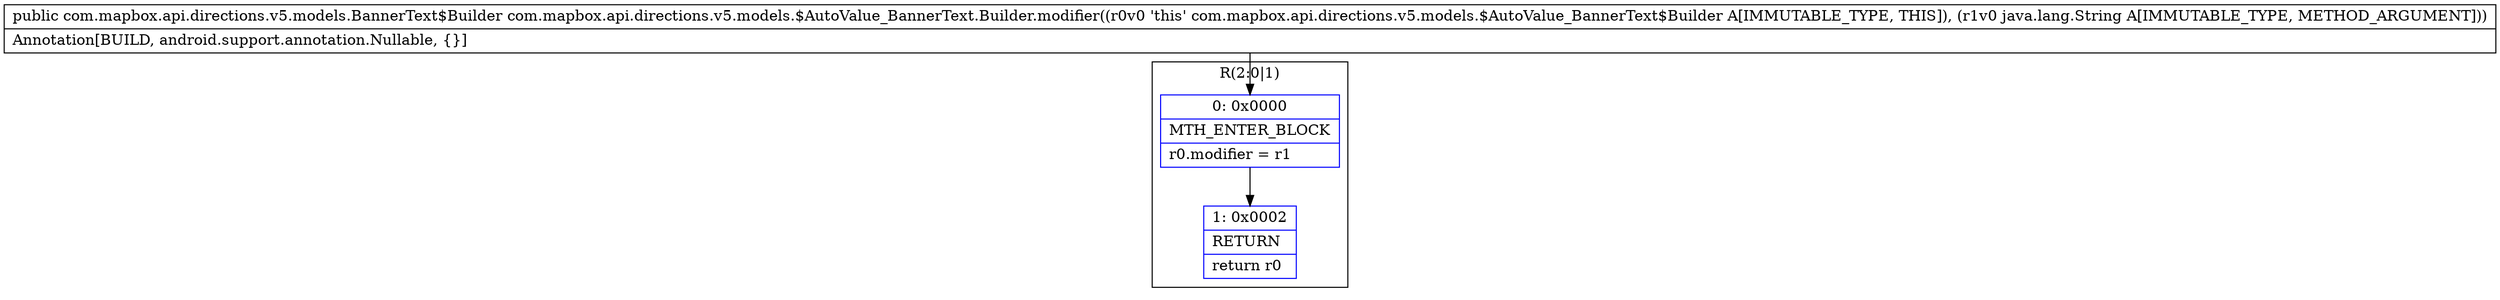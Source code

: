 digraph "CFG forcom.mapbox.api.directions.v5.models.$AutoValue_BannerText.Builder.modifier(Ljava\/lang\/String;)Lcom\/mapbox\/api\/directions\/v5\/models\/BannerText$Builder;" {
subgraph cluster_Region_240198240 {
label = "R(2:0|1)";
node [shape=record,color=blue];
Node_0 [shape=record,label="{0\:\ 0x0000|MTH_ENTER_BLOCK\l|r0.modifier = r1\l}"];
Node_1 [shape=record,label="{1\:\ 0x0002|RETURN\l|return r0\l}"];
}
MethodNode[shape=record,label="{public com.mapbox.api.directions.v5.models.BannerText$Builder com.mapbox.api.directions.v5.models.$AutoValue_BannerText.Builder.modifier((r0v0 'this' com.mapbox.api.directions.v5.models.$AutoValue_BannerText$Builder A[IMMUTABLE_TYPE, THIS]), (r1v0 java.lang.String A[IMMUTABLE_TYPE, METHOD_ARGUMENT]))  | Annotation[BUILD, android.support.annotation.Nullable, \{\}]\l}"];
MethodNode -> Node_0;
Node_0 -> Node_1;
}

